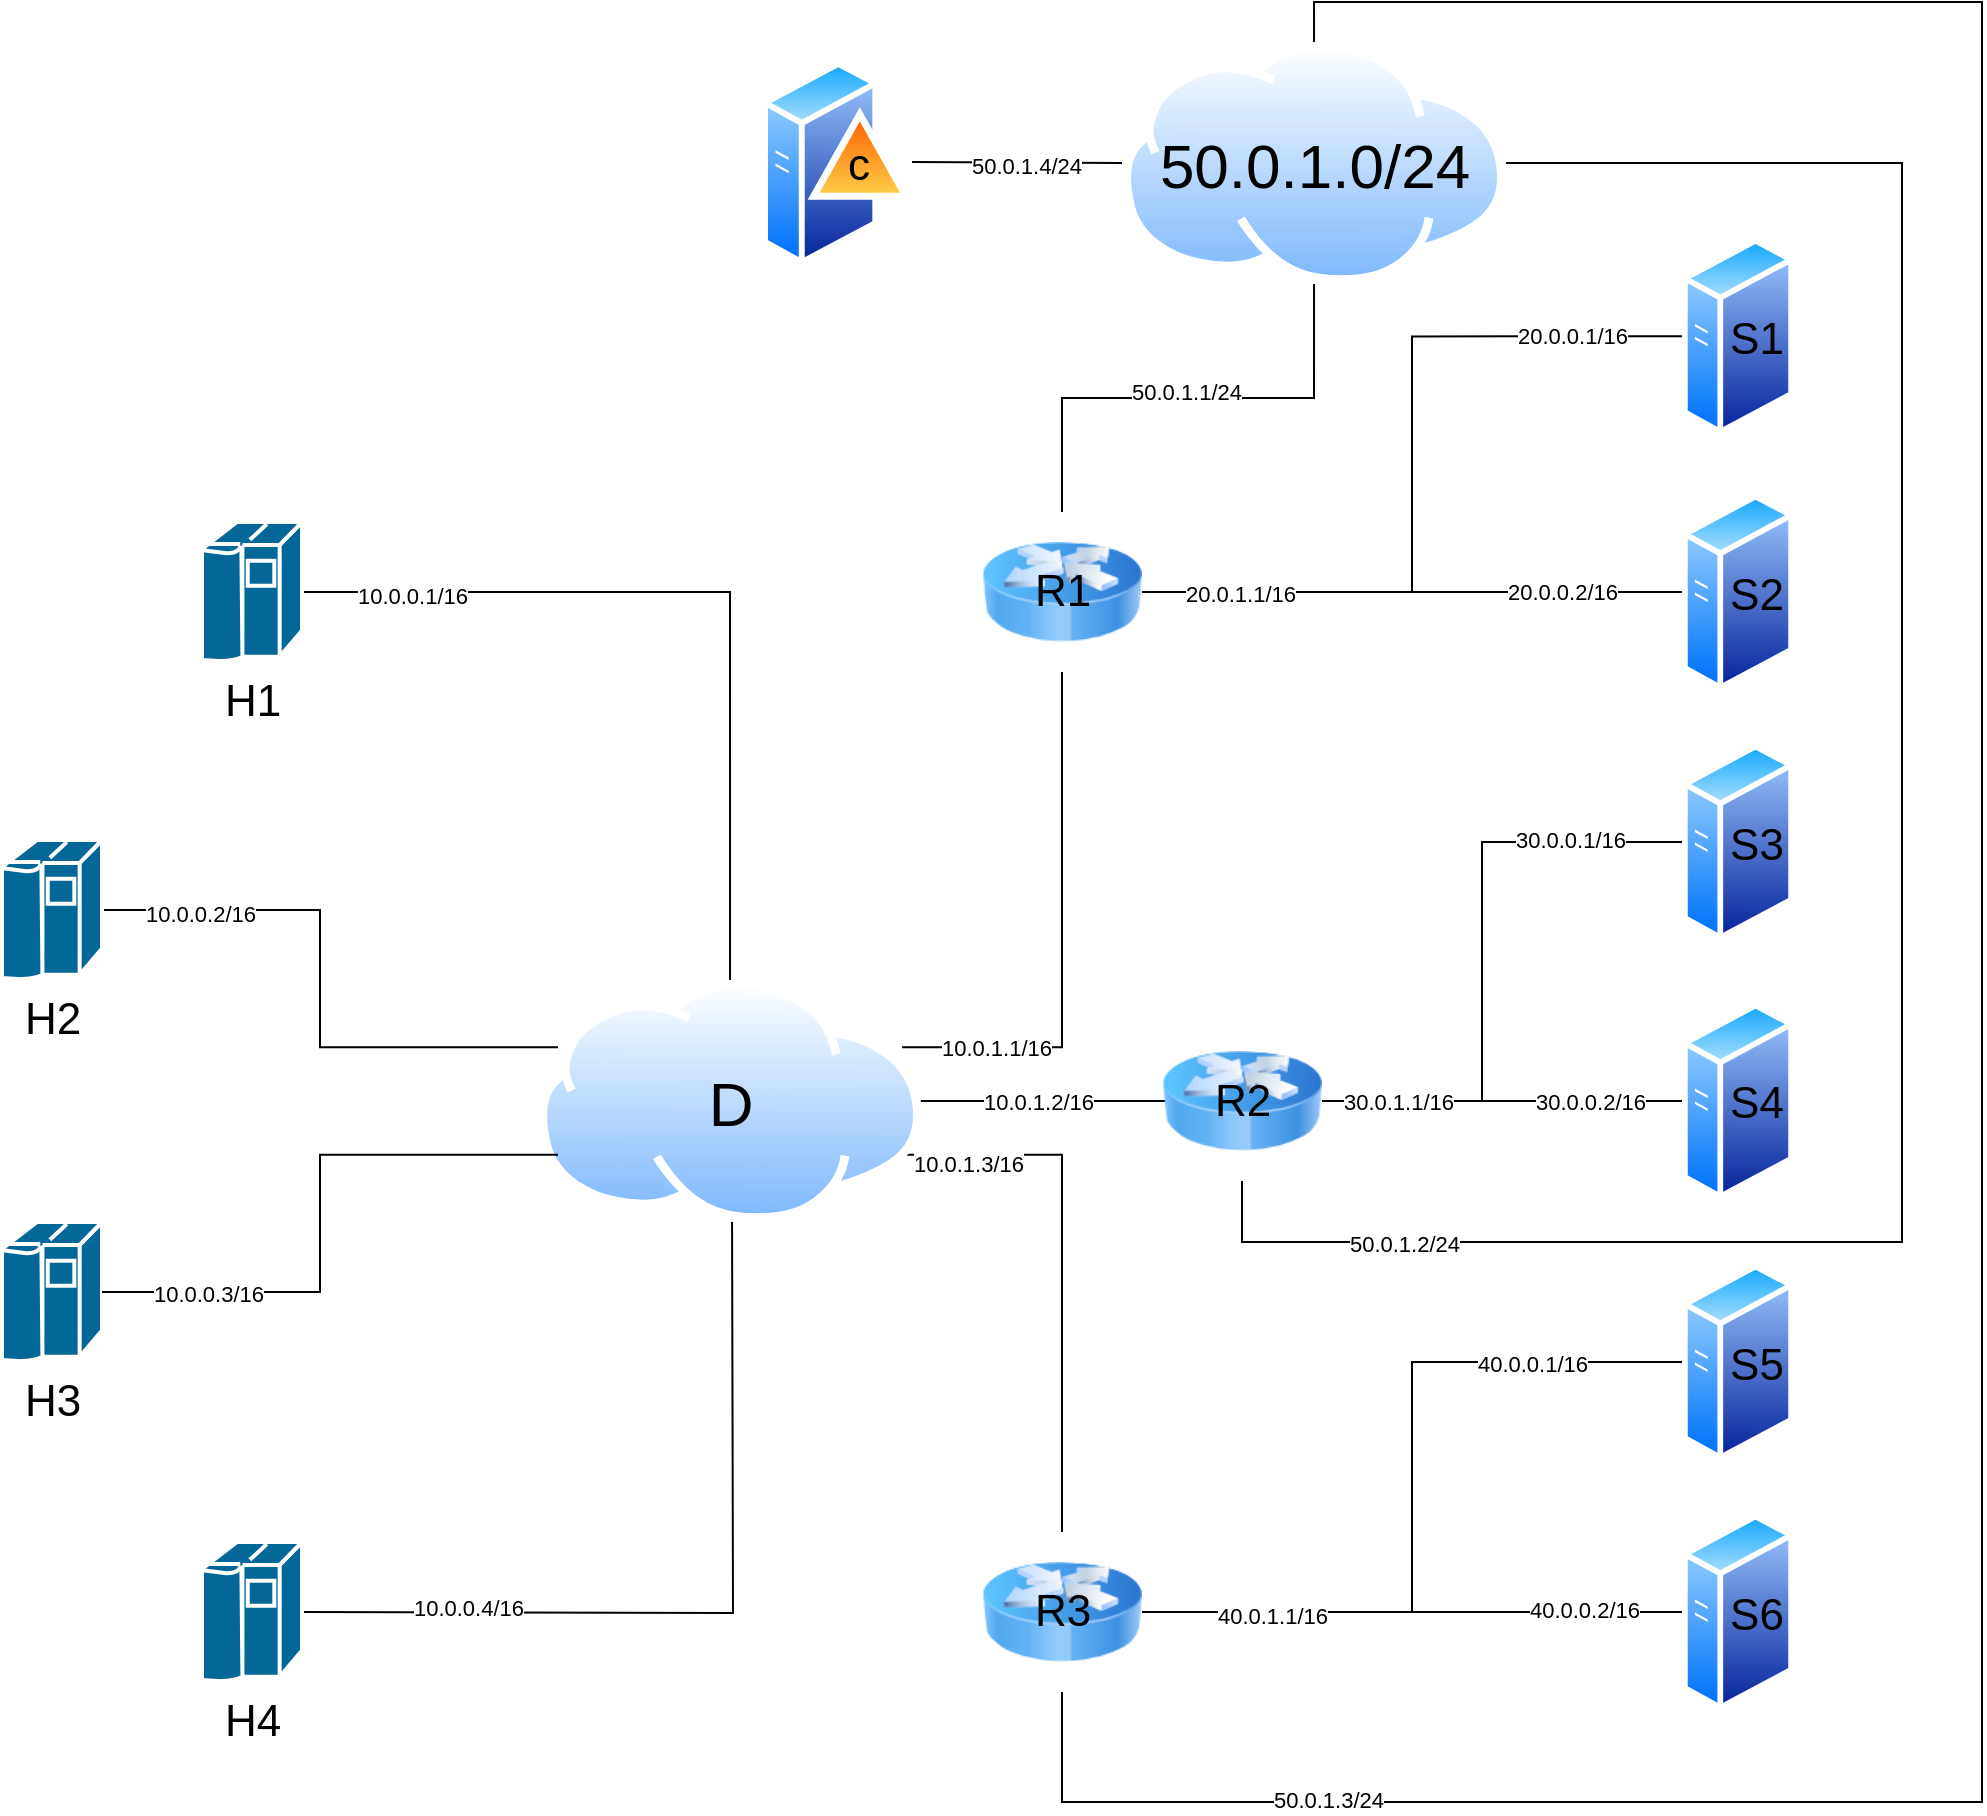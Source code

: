 <mxfile version="26.2.14">
  <diagram name="Page-1" id="c37626ed-c26b-45fb-9056-f9ebc6bb27b6">
    <mxGraphModel dx="1026" dy="1554" grid="1" gridSize="10" guides="1" tooltips="1" connect="1" arrows="1" fold="1" page="1" pageScale="1" pageWidth="1100" pageHeight="850" background="none" math="0" shadow="0">
      <root>
        <mxCell id="0" />
        <mxCell id="1" parent="0" />
        <mxCell id="pIM4Py4oEkjCRGaLHzun-42" style="edgeStyle=orthogonalEdgeStyle;rounded=0;orthogonalLoop=1;jettySize=auto;html=1;exitX=1;exitY=0.5;exitDx=0;exitDy=0;exitPerimeter=0;entryX=0;entryY=0.25;entryDx=0;entryDy=0;endArrow=none;startFill=0;" parent="1" source="pIM4Py4oEkjCRGaLHzun-1" target="pIM4Py4oEkjCRGaLHzun-5" edge="1">
          <mxGeometry relative="1" as="geometry" />
        </mxCell>
        <mxCell id="pIM4Py4oEkjCRGaLHzun-45" value="10.0.0.2/16" style="edgeLabel;html=1;align=center;verticalAlign=middle;resizable=0;points=[];" parent="pIM4Py4oEkjCRGaLHzun-42" vertex="1" connectable="0">
          <mxGeometry x="-0.663" y="-2" relative="1" as="geometry">
            <mxPoint x="-1" as="offset" />
          </mxGeometry>
        </mxCell>
        <mxCell id="pIM4Py4oEkjCRGaLHzun-1" value="H2" style="shape=mxgraph.cisco.computers_and_peripherals.ibm_mainframe;sketch=0;html=1;pointerEvents=1;dashed=0;fillColor=#036897;strokeColor=#ffffff;strokeWidth=2;verticalLabelPosition=bottom;verticalAlign=top;align=center;outlineConnect=0;fontSize=22;" parent="1" vertex="1">
          <mxGeometry x="90" y="329" width="50" height="70" as="geometry" />
        </mxCell>
        <mxCell id="pIM4Py4oEkjCRGaLHzun-2" value="H3" style="shape=mxgraph.cisco.computers_and_peripherals.ibm_mainframe;sketch=0;html=1;pointerEvents=1;dashed=0;fillColor=#036897;strokeColor=#ffffff;strokeWidth=2;verticalLabelPosition=bottom;verticalAlign=top;align=center;outlineConnect=0;fontSize=22;" parent="1" vertex="1">
          <mxGeometry x="90" y="520" width="50" height="70" as="geometry" />
        </mxCell>
        <mxCell id="pIM4Py4oEkjCRGaLHzun-39" style="edgeStyle=orthogonalEdgeStyle;rounded=0;orthogonalLoop=1;jettySize=auto;html=1;exitX=1;exitY=0.5;exitDx=0;exitDy=0;exitPerimeter=0;entryX=0.5;entryY=0;entryDx=0;entryDy=0;endArrow=none;startFill=0;" parent="1" source="pIM4Py4oEkjCRGaLHzun-3" target="pIM4Py4oEkjCRGaLHzun-5" edge="1">
          <mxGeometry relative="1" as="geometry" />
        </mxCell>
        <mxCell id="pIM4Py4oEkjCRGaLHzun-44" value="10.0.0.1/16" style="edgeLabel;html=1;align=center;verticalAlign=middle;resizable=0;points=[];" parent="pIM4Py4oEkjCRGaLHzun-39" vertex="1" connectable="0">
          <mxGeometry x="-0.725" y="-2" relative="1" as="geometry">
            <mxPoint x="-1" as="offset" />
          </mxGeometry>
        </mxCell>
        <mxCell id="pIM4Py4oEkjCRGaLHzun-3" value="H1" style="shape=mxgraph.cisco.computers_and_peripherals.ibm_mainframe;sketch=0;html=1;pointerEvents=1;dashed=0;fillColor=#036897;strokeColor=#ffffff;strokeWidth=2;verticalLabelPosition=bottom;verticalAlign=top;align=center;outlineConnect=0;fontSize=22;" parent="1" vertex="1">
          <mxGeometry x="190" y="170" width="50" height="70" as="geometry" />
        </mxCell>
        <mxCell id="pIM4Py4oEkjCRGaLHzun-43" style="edgeStyle=orthogonalEdgeStyle;rounded=0;orthogonalLoop=1;jettySize=auto;html=1;exitX=1;exitY=0.5;exitDx=0;exitDy=0;exitPerimeter=0;entryX=0.5;entryY=1;entryDx=0;entryDy=0;endArrow=none;startFill=0;" parent="1" edge="1">
          <mxGeometry relative="1" as="geometry">
            <mxPoint x="241" y="715" as="sourcePoint" />
            <mxPoint x="455.03" y="520" as="targetPoint" />
          </mxGeometry>
        </mxCell>
        <mxCell id="pIM4Py4oEkjCRGaLHzun-47" value="10.0.0.4/16" style="edgeLabel;html=1;align=center;verticalAlign=middle;resizable=0;points=[];" parent="pIM4Py4oEkjCRGaLHzun-43" vertex="1" connectable="0">
          <mxGeometry x="-0.598" y="2" relative="1" as="geometry">
            <mxPoint x="-1" as="offset" />
          </mxGeometry>
        </mxCell>
        <mxCell id="pIM4Py4oEkjCRGaLHzun-4" value="H4" style="shape=mxgraph.cisco.computers_and_peripherals.ibm_mainframe;sketch=0;html=1;pointerEvents=1;dashed=0;fillColor=#036897;strokeColor=#ffffff;strokeWidth=2;verticalLabelPosition=bottom;verticalAlign=top;align=center;outlineConnect=0;fontSize=22;" parent="1" vertex="1">
          <mxGeometry x="190" y="680" width="50" height="70" as="geometry" />
        </mxCell>
        <mxCell id="pIM4Py4oEkjCRGaLHzun-16" style="edgeStyle=orthogonalEdgeStyle;rounded=0;orthogonalLoop=1;jettySize=auto;html=1;exitX=1;exitY=0.5;exitDx=0;exitDy=0;entryX=0;entryY=0.5;entryDx=0;entryDy=0;endArrow=none;startFill=0;" parent="1" edge="1">
          <mxGeometry relative="1" as="geometry">
            <mxPoint x="548.06" y="459.5" as="sourcePoint" />
            <mxPoint x="688" y="459.5" as="targetPoint" />
          </mxGeometry>
        </mxCell>
        <mxCell id="pIM4Py4oEkjCRGaLHzun-59" value="10.0.1.2/16" style="edgeLabel;html=1;align=center;verticalAlign=middle;resizable=0;points=[];" parent="pIM4Py4oEkjCRGaLHzun-16" vertex="1" connectable="0">
          <mxGeometry x="-0.143" relative="1" as="geometry">
            <mxPoint as="offset" />
          </mxGeometry>
        </mxCell>
        <mxCell id="pIM4Py4oEkjCRGaLHzun-17" style="edgeStyle=orthogonalEdgeStyle;rounded=0;orthogonalLoop=1;jettySize=auto;html=1;exitX=1;exitY=0.25;exitDx=0;exitDy=0;endArrow=none;startFill=0;" parent="1" source="pIM4Py4oEkjCRGaLHzun-5" target="pIM4Py4oEkjCRGaLHzun-8" edge="1">
          <mxGeometry relative="1" as="geometry" />
        </mxCell>
        <mxCell id="pIM4Py4oEkjCRGaLHzun-58" value="10.0.1.1/16" style="edgeLabel;html=1;align=center;verticalAlign=middle;resizable=0;points=[];" parent="pIM4Py4oEkjCRGaLHzun-17" vertex="1" connectable="0">
          <mxGeometry x="-0.652" relative="1" as="geometry">
            <mxPoint as="offset" />
          </mxGeometry>
        </mxCell>
        <mxCell id="pIM4Py4oEkjCRGaLHzun-18" style="edgeStyle=orthogonalEdgeStyle;rounded=0;orthogonalLoop=1;jettySize=auto;html=1;exitX=1;exitY=0.75;exitDx=0;exitDy=0;entryX=0.5;entryY=0;entryDx=0;entryDy=0;endArrow=none;startFill=0;" parent="1" source="pIM4Py4oEkjCRGaLHzun-5" target="pIM4Py4oEkjCRGaLHzun-7" edge="1">
          <mxGeometry relative="1" as="geometry" />
        </mxCell>
        <mxCell id="pIM4Py4oEkjCRGaLHzun-60" value="10.0.1.3/16" style="edgeLabel;html=1;align=center;verticalAlign=middle;resizable=0;points=[];" parent="pIM4Py4oEkjCRGaLHzun-18" vertex="1" connectable="0">
          <mxGeometry x="-0.756" y="-4" relative="1" as="geometry">
            <mxPoint as="offset" />
          </mxGeometry>
        </mxCell>
        <mxCell id="pIM4Py4oEkjCRGaLHzun-5" value="D" style="image;aspect=fixed;perimeter=ellipsePerimeter;html=1;align=center;shadow=0;dashed=0;spacingTop=3;image=img/lib/active_directory/internet_cloud.svg;verticalAlign=middle;labelPosition=center;verticalLabelPosition=middle;fontSize=31;labelBackgroundColor=none;" parent="1" vertex="1">
          <mxGeometry x="358" y="399" width="192.06" height="121" as="geometry" />
        </mxCell>
        <mxCell id="pIM4Py4oEkjCRGaLHzun-22" style="edgeStyle=orthogonalEdgeStyle;rounded=0;orthogonalLoop=1;jettySize=auto;html=1;exitX=1;exitY=0.5;exitDx=0;exitDy=0;entryX=0;entryY=0.5;entryDx=0;entryDy=0;endArrow=none;startFill=0;" parent="1" source="pIM4Py4oEkjCRGaLHzun-6" edge="1">
          <mxGeometry relative="1" as="geometry">
            <mxPoint x="930" y="459.5" as="targetPoint" />
          </mxGeometry>
        </mxCell>
        <mxCell id="pIM4Py4oEkjCRGaLHzun-83" value="30.0.0.2/16" style="edgeLabel;html=1;align=center;verticalAlign=middle;resizable=0;points=[];" parent="pIM4Py4oEkjCRGaLHzun-22" vertex="1" connectable="0">
          <mxGeometry x="0.381" y="3" relative="1" as="geometry">
            <mxPoint x="10" y="3" as="offset" />
          </mxGeometry>
        </mxCell>
        <mxCell id="pIM4Py4oEkjCRGaLHzun-53" style="edgeStyle=orthogonalEdgeStyle;rounded=0;orthogonalLoop=1;jettySize=auto;html=1;exitX=1;exitY=0.5;exitDx=0;exitDy=0;entryX=0;entryY=0.5;entryDx=0;entryDy=0;endArrow=none;startFill=0;" parent="1" source="pIM4Py4oEkjCRGaLHzun-6" target="pIM4Py4oEkjCRGaLHzun-50" edge="1">
          <mxGeometry relative="1" as="geometry">
            <Array as="points">
              <mxPoint x="830" y="460" />
              <mxPoint x="830" y="330" />
            </Array>
          </mxGeometry>
        </mxCell>
        <mxCell id="pIM4Py4oEkjCRGaLHzun-82" value="30.0.0.1/16" style="edgeLabel;html=1;align=center;verticalAlign=middle;resizable=0;points=[];" parent="pIM4Py4oEkjCRGaLHzun-53" vertex="1" connectable="0">
          <mxGeometry x="0.42" y="1" relative="1" as="geometry">
            <mxPoint x="34" as="offset" />
          </mxGeometry>
        </mxCell>
        <mxCell id="irMwn96nTBNSOWI1knOT-5" value="30.0.1.1/16" style="edgeLabel;html=1;align=center;verticalAlign=middle;resizable=0;points=[];" parent="pIM4Py4oEkjCRGaLHzun-53" vertex="1" connectable="0">
          <mxGeometry x="-0.846" relative="1" as="geometry">
            <mxPoint x="14" as="offset" />
          </mxGeometry>
        </mxCell>
        <mxCell id="pIM4Py4oEkjCRGaLHzun-64" style="edgeStyle=orthogonalEdgeStyle;rounded=0;orthogonalLoop=1;jettySize=auto;html=1;exitX=0.5;exitY=1;exitDx=0;exitDy=0;entryX=1;entryY=0.5;entryDx=0;entryDy=0;endArrow=none;startFill=0;" parent="1" source="pIM4Py4oEkjCRGaLHzun-6" target="pIM4Py4oEkjCRGaLHzun-62" edge="1">
          <mxGeometry relative="1" as="geometry">
            <Array as="points">
              <mxPoint x="710" y="530" />
              <mxPoint x="1040" y="530" />
              <mxPoint x="1040" y="-9" />
            </Array>
          </mxGeometry>
        </mxCell>
        <mxCell id="pIM4Py4oEkjCRGaLHzun-70" value="50.0.1.2/24" style="edgeLabel;html=1;align=center;verticalAlign=middle;resizable=0;points=[];" parent="pIM4Py4oEkjCRGaLHzun-64" vertex="1" connectable="0">
          <mxGeometry x="-0.797" y="-1" relative="1" as="geometry">
            <mxPoint as="offset" />
          </mxGeometry>
        </mxCell>
        <mxCell id="pIM4Py4oEkjCRGaLHzun-6" value="R2" style="image;html=1;image=img/lib/clip_art/networking/Router_Icon_128x128.png;labelPosition=center;verticalLabelPosition=middle;align=center;verticalAlign=middle;fontSize=22;labelBackgroundColor=none;" parent="1" vertex="1">
          <mxGeometry x="670" y="419.5" width="80" height="80" as="geometry" />
        </mxCell>
        <mxCell id="pIM4Py4oEkjCRGaLHzun-56" style="edgeStyle=orthogonalEdgeStyle;rounded=0;orthogonalLoop=1;jettySize=auto;html=1;exitX=1;exitY=0.5;exitDx=0;exitDy=0;entryX=0;entryY=0.5;entryDx=0;entryDy=0;endArrow=none;startFill=0;" parent="1" source="pIM4Py4oEkjCRGaLHzun-7" target="pIM4Py4oEkjCRGaLHzun-49" edge="1">
          <mxGeometry relative="1" as="geometry" />
        </mxCell>
        <mxCell id="pIM4Py4oEkjCRGaLHzun-84" value="40.0.0.1/16" style="edgeLabel;html=1;align=center;verticalAlign=middle;resizable=0;points=[];" parent="pIM4Py4oEkjCRGaLHzun-56" vertex="1" connectable="0">
          <mxGeometry x="0.617" y="-1" relative="1" as="geometry">
            <mxPoint as="offset" />
          </mxGeometry>
        </mxCell>
        <mxCell id="pIM4Py4oEkjCRGaLHzun-57" style="edgeStyle=orthogonalEdgeStyle;rounded=0;orthogonalLoop=1;jettySize=auto;html=1;exitX=1;exitY=0.5;exitDx=0;exitDy=0;entryX=0;entryY=0.5;entryDx=0;entryDy=0;endArrow=none;startFill=0;" parent="1" source="pIM4Py4oEkjCRGaLHzun-7" target="pIM4Py4oEkjCRGaLHzun-52" edge="1">
          <mxGeometry relative="1" as="geometry">
            <Array as="points">
              <mxPoint x="790" y="715" />
              <mxPoint x="790" y="715" />
            </Array>
          </mxGeometry>
        </mxCell>
        <mxCell id="pIM4Py4oEkjCRGaLHzun-85" value="40.0.0.2/16" style="edgeLabel;html=1;align=center;verticalAlign=middle;resizable=0;points=[];" parent="pIM4Py4oEkjCRGaLHzun-57" vertex="1" connectable="0">
          <mxGeometry x="0.635" y="1" relative="1" as="geometry">
            <mxPoint as="offset" />
          </mxGeometry>
        </mxCell>
        <mxCell id="irMwn96nTBNSOWI1knOT-6" value="40.0.1.1/16" style="edgeLabel;html=1;align=center;verticalAlign=middle;resizable=0;points=[];" parent="pIM4Py4oEkjCRGaLHzun-57" vertex="1" connectable="0">
          <mxGeometry x="-0.517" y="-2" relative="1" as="geometry">
            <mxPoint as="offset" />
          </mxGeometry>
        </mxCell>
        <mxCell id="pIM4Py4oEkjCRGaLHzun-65" style="edgeStyle=orthogonalEdgeStyle;rounded=0;orthogonalLoop=1;jettySize=auto;html=1;exitX=0.5;exitY=1;exitDx=0;exitDy=0;entryX=0.5;entryY=0;entryDx=0;entryDy=0;endArrow=none;startFill=0;" parent="1" source="pIM4Py4oEkjCRGaLHzun-7" target="pIM4Py4oEkjCRGaLHzun-62" edge="1">
          <mxGeometry relative="1" as="geometry">
            <Array as="points">
              <mxPoint x="620" y="810" />
              <mxPoint x="1080" y="810" />
              <mxPoint x="1080" y="-90" />
              <mxPoint x="746" y="-90" />
            </Array>
          </mxGeometry>
        </mxCell>
        <mxCell id="pIM4Py4oEkjCRGaLHzun-68" value="50.0.1.3/24" style="edgeLabel;html=1;align=center;verticalAlign=middle;resizable=0;points=[];" parent="pIM4Py4oEkjCRGaLHzun-65" vertex="1" connectable="0">
          <mxGeometry x="-0.788" y="1" relative="1" as="geometry">
            <mxPoint as="offset" />
          </mxGeometry>
        </mxCell>
        <mxCell id="pIM4Py4oEkjCRGaLHzun-7" value="R3" style="image;html=1;image=img/lib/clip_art/networking/Router_Icon_128x128.png;labelBackgroundColor=none;labelPosition=center;verticalLabelPosition=middle;align=center;verticalAlign=middle;fontSize=22;" parent="1" vertex="1">
          <mxGeometry x="580" y="675" width="80" height="80" as="geometry" />
        </mxCell>
        <mxCell id="pIM4Py4oEkjCRGaLHzun-54" style="edgeStyle=orthogonalEdgeStyle;rounded=0;orthogonalLoop=1;jettySize=auto;html=1;exitX=1;exitY=0.5;exitDx=0;exitDy=0;entryX=0;entryY=0.5;entryDx=0;entryDy=0;endArrow=none;startFill=0;" parent="1" source="pIM4Py4oEkjCRGaLHzun-8" target="pIM4Py4oEkjCRGaLHzun-48" edge="1">
          <mxGeometry relative="1" as="geometry" />
        </mxCell>
        <mxCell id="pIM4Py4oEkjCRGaLHzun-81" value="20.0.0.2/16" style="edgeLabel;html=1;align=center;verticalAlign=middle;resizable=0;points=[];" parent="pIM4Py4oEkjCRGaLHzun-54" vertex="1" connectable="0">
          <mxGeometry x="0.552" relative="1" as="geometry">
            <mxPoint as="offset" />
          </mxGeometry>
        </mxCell>
        <mxCell id="pIM4Py4oEkjCRGaLHzun-63" style="edgeStyle=orthogonalEdgeStyle;rounded=0;orthogonalLoop=1;jettySize=auto;html=1;exitX=0.5;exitY=0;exitDx=0;exitDy=0;entryX=0.5;entryY=1;entryDx=0;entryDy=0;endArrow=none;startFill=0;" parent="1" source="pIM4Py4oEkjCRGaLHzun-8" target="pIM4Py4oEkjCRGaLHzun-62" edge="1">
          <mxGeometry relative="1" as="geometry" />
        </mxCell>
        <mxCell id="pIM4Py4oEkjCRGaLHzun-72" value="5&lt;span style=&quot;background-color: light-dark(#ffffff, var(--ge-dark-color, #121212)); color: light-dark(rgb(0, 0, 0), rgb(255, 255, 255));&quot;&gt;0.0.1.1/24&lt;/span&gt;" style="edgeLabel;html=1;align=center;verticalAlign=middle;resizable=0;points=[];" parent="pIM4Py4oEkjCRGaLHzun-63" vertex="1" connectable="0">
          <mxGeometry x="-0.008" y="3" relative="1" as="geometry">
            <mxPoint as="offset" />
          </mxGeometry>
        </mxCell>
        <mxCell id="pIM4Py4oEkjCRGaLHzun-8" value="R1" style="image;html=1;image=img/lib/clip_art/networking/Router_Icon_128x128.png;labelBackgroundColor=none;labelPosition=center;verticalLabelPosition=middle;align=center;verticalAlign=middle;fontSize=22;" parent="1" vertex="1">
          <mxGeometry x="580" y="165" width="80" height="80" as="geometry" />
        </mxCell>
        <mxCell id="pIM4Py4oEkjCRGaLHzun-14" value="c" style="image;aspect=fixed;perimeter=ellipsePerimeter;html=1;align=center;shadow=0;dashed=0;spacingTop=3;image=img/lib/active_directory/domain_controller.svg;labelPosition=center;verticalLabelPosition=middle;verticalAlign=middle;labelBackgroundColor=none;spacingLeft=20;fontSize=22;" parent="1" vertex="1">
          <mxGeometry x="470" y="-63.08" width="75" height="107.15" as="geometry" />
        </mxCell>
        <mxCell id="pIM4Py4oEkjCRGaLHzun-24" value="S1" style="image;aspect=fixed;perimeter=ellipsePerimeter;html=1;align=center;shadow=0;dashed=0;spacingTop=3;image=img/lib/active_directory/generic_server.svg;labelPosition=center;verticalLabelPosition=middle;verticalAlign=middle;labelBackgroundColor=none;spacingLeft=17;fontSize=22;" parent="1" vertex="1">
          <mxGeometry x="930" y="27.15" width="56" height="100" as="geometry" />
        </mxCell>
        <mxCell id="pIM4Py4oEkjCRGaLHzun-41" style="edgeStyle=orthogonalEdgeStyle;rounded=0;orthogonalLoop=1;jettySize=auto;html=1;exitX=1;exitY=0.5;exitDx=0;exitDy=0;exitPerimeter=0;entryX=0;entryY=0.75;entryDx=0;entryDy=0;endArrow=none;startFill=0;" parent="1" source="pIM4Py4oEkjCRGaLHzun-2" target="pIM4Py4oEkjCRGaLHzun-5" edge="1">
          <mxGeometry relative="1" as="geometry" />
        </mxCell>
        <mxCell id="pIM4Py4oEkjCRGaLHzun-46" value="10.0.0.3/16" style="edgeLabel;html=1;align=center;verticalAlign=middle;resizable=0;points=[];" parent="pIM4Py4oEkjCRGaLHzun-41" vertex="1" connectable="0">
          <mxGeometry x="-0.652" y="-5" relative="1" as="geometry">
            <mxPoint x="1" y="-4" as="offset" />
          </mxGeometry>
        </mxCell>
        <mxCell id="pIM4Py4oEkjCRGaLHzun-48" value="S2" style="image;aspect=fixed;perimeter=ellipsePerimeter;html=1;align=center;shadow=0;dashed=0;spacingTop=3;image=img/lib/active_directory/generic_server.svg;labelPosition=center;verticalLabelPosition=middle;verticalAlign=middle;labelBackgroundColor=none;spacingLeft=17;fontSize=22;" parent="1" vertex="1">
          <mxGeometry x="930" y="155" width="56" height="100" as="geometry" />
        </mxCell>
        <mxCell id="pIM4Py4oEkjCRGaLHzun-49" value="S5" style="image;aspect=fixed;perimeter=ellipsePerimeter;html=1;align=center;shadow=0;dashed=0;spacingTop=3;image=img/lib/active_directory/generic_server.svg;labelPosition=center;verticalLabelPosition=middle;verticalAlign=middle;labelBackgroundColor=none;spacingLeft=17;fontSize=22;" parent="1" vertex="1">
          <mxGeometry x="930" y="540" width="56" height="100" as="geometry" />
        </mxCell>
        <mxCell id="pIM4Py4oEkjCRGaLHzun-50" value="S3" style="image;aspect=fixed;perimeter=ellipsePerimeter;html=1;align=center;shadow=0;dashed=0;spacingTop=3;image=img/lib/active_directory/generic_server.svg;labelPosition=center;verticalLabelPosition=middle;verticalAlign=middle;labelBackgroundColor=none;spacingLeft=17;fontSize=22;" parent="1" vertex="1">
          <mxGeometry x="930" y="280" width="56" height="100" as="geometry" />
        </mxCell>
        <mxCell id="pIM4Py4oEkjCRGaLHzun-51" value="S4" style="image;aspect=fixed;perimeter=ellipsePerimeter;html=1;align=center;shadow=0;dashed=0;spacingTop=3;image=img/lib/active_directory/generic_server.svg;labelPosition=center;verticalLabelPosition=middle;verticalAlign=middle;labelBackgroundColor=none;spacingLeft=17;fontSize=22;" parent="1" vertex="1">
          <mxGeometry x="930" y="409.5" width="56" height="100" as="geometry" />
        </mxCell>
        <mxCell id="pIM4Py4oEkjCRGaLHzun-52" value="S6" style="image;aspect=fixed;perimeter=ellipsePerimeter;html=1;align=center;shadow=0;dashed=0;spacingTop=3;image=img/lib/active_directory/generic_server.svg;labelPosition=center;verticalLabelPosition=middle;verticalAlign=middle;labelBackgroundColor=none;spacingLeft=17;fontSize=22;" parent="1" vertex="1">
          <mxGeometry x="930" y="665" width="56" height="100" as="geometry" />
        </mxCell>
        <mxCell id="pIM4Py4oEkjCRGaLHzun-66" style="edgeStyle=orthogonalEdgeStyle;rounded=0;orthogonalLoop=1;jettySize=auto;html=1;exitX=0;exitY=0.5;exitDx=0;exitDy=0;endArrow=none;startFill=0;" parent="1" source="pIM4Py4oEkjCRGaLHzun-62" edge="1">
          <mxGeometry relative="1" as="geometry">
            <mxPoint x="545" y="-10" as="targetPoint" />
          </mxGeometry>
        </mxCell>
        <mxCell id="pIM4Py4oEkjCRGaLHzun-67" value="50.0.1.4/24" style="edgeLabel;html=1;align=center;verticalAlign=middle;resizable=0;points=[];" parent="pIM4Py4oEkjCRGaLHzun-66" vertex="1" connectable="0">
          <mxGeometry x="-0.086" y="1" relative="1" as="geometry">
            <mxPoint as="offset" />
          </mxGeometry>
        </mxCell>
        <mxCell id="pIM4Py4oEkjCRGaLHzun-62" value="50.0.1.0/24" style="image;aspect=fixed;perimeter=ellipsePerimeter;html=1;align=center;shadow=0;dashed=0;spacingTop=3;image=img/lib/active_directory/internet_cloud.svg;verticalAlign=middle;labelPosition=center;verticalLabelPosition=middle;fontSize=31;labelBackgroundColor=none;" parent="1" vertex="1">
          <mxGeometry x="650" y="-70" width="192.06" height="121" as="geometry" />
        </mxCell>
        <mxCell id="irMwn96nTBNSOWI1knOT-1" value="" style="endArrow=none;html=1;rounded=0;entryX=0;entryY=0.5;entryDx=0;entryDy=0;edgeStyle=orthogonalEdgeStyle;exitX=1;exitY=0.5;exitDx=0;exitDy=0;" parent="1" source="pIM4Py4oEkjCRGaLHzun-8" target="pIM4Py4oEkjCRGaLHzun-24" edge="1">
          <mxGeometry width="50" height="50" relative="1" as="geometry">
            <mxPoint x="800" y="77" as="sourcePoint" />
            <mxPoint x="840" y="100" as="targetPoint" />
          </mxGeometry>
        </mxCell>
        <mxCell id="irMwn96nTBNSOWI1knOT-3" value="20.0.0.1/16" style="edgeLabel;html=1;align=center;verticalAlign=middle;resizable=0;points=[];" parent="irMwn96nTBNSOWI1knOT-1" vertex="1" connectable="0">
          <mxGeometry x="0.721" y="1" relative="1" as="geometry">
            <mxPoint y="1" as="offset" />
          </mxGeometry>
        </mxCell>
        <mxCell id="irMwn96nTBNSOWI1knOT-4" value="20.0.1.1/16" style="edgeLabel;html=1;align=center;verticalAlign=middle;resizable=0;points=[];" parent="irMwn96nTBNSOWI1knOT-1" vertex="1" connectable="0">
          <mxGeometry x="-0.753" y="-1" relative="1" as="geometry">
            <mxPoint as="offset" />
          </mxGeometry>
        </mxCell>
      </root>
    </mxGraphModel>
  </diagram>
</mxfile>
